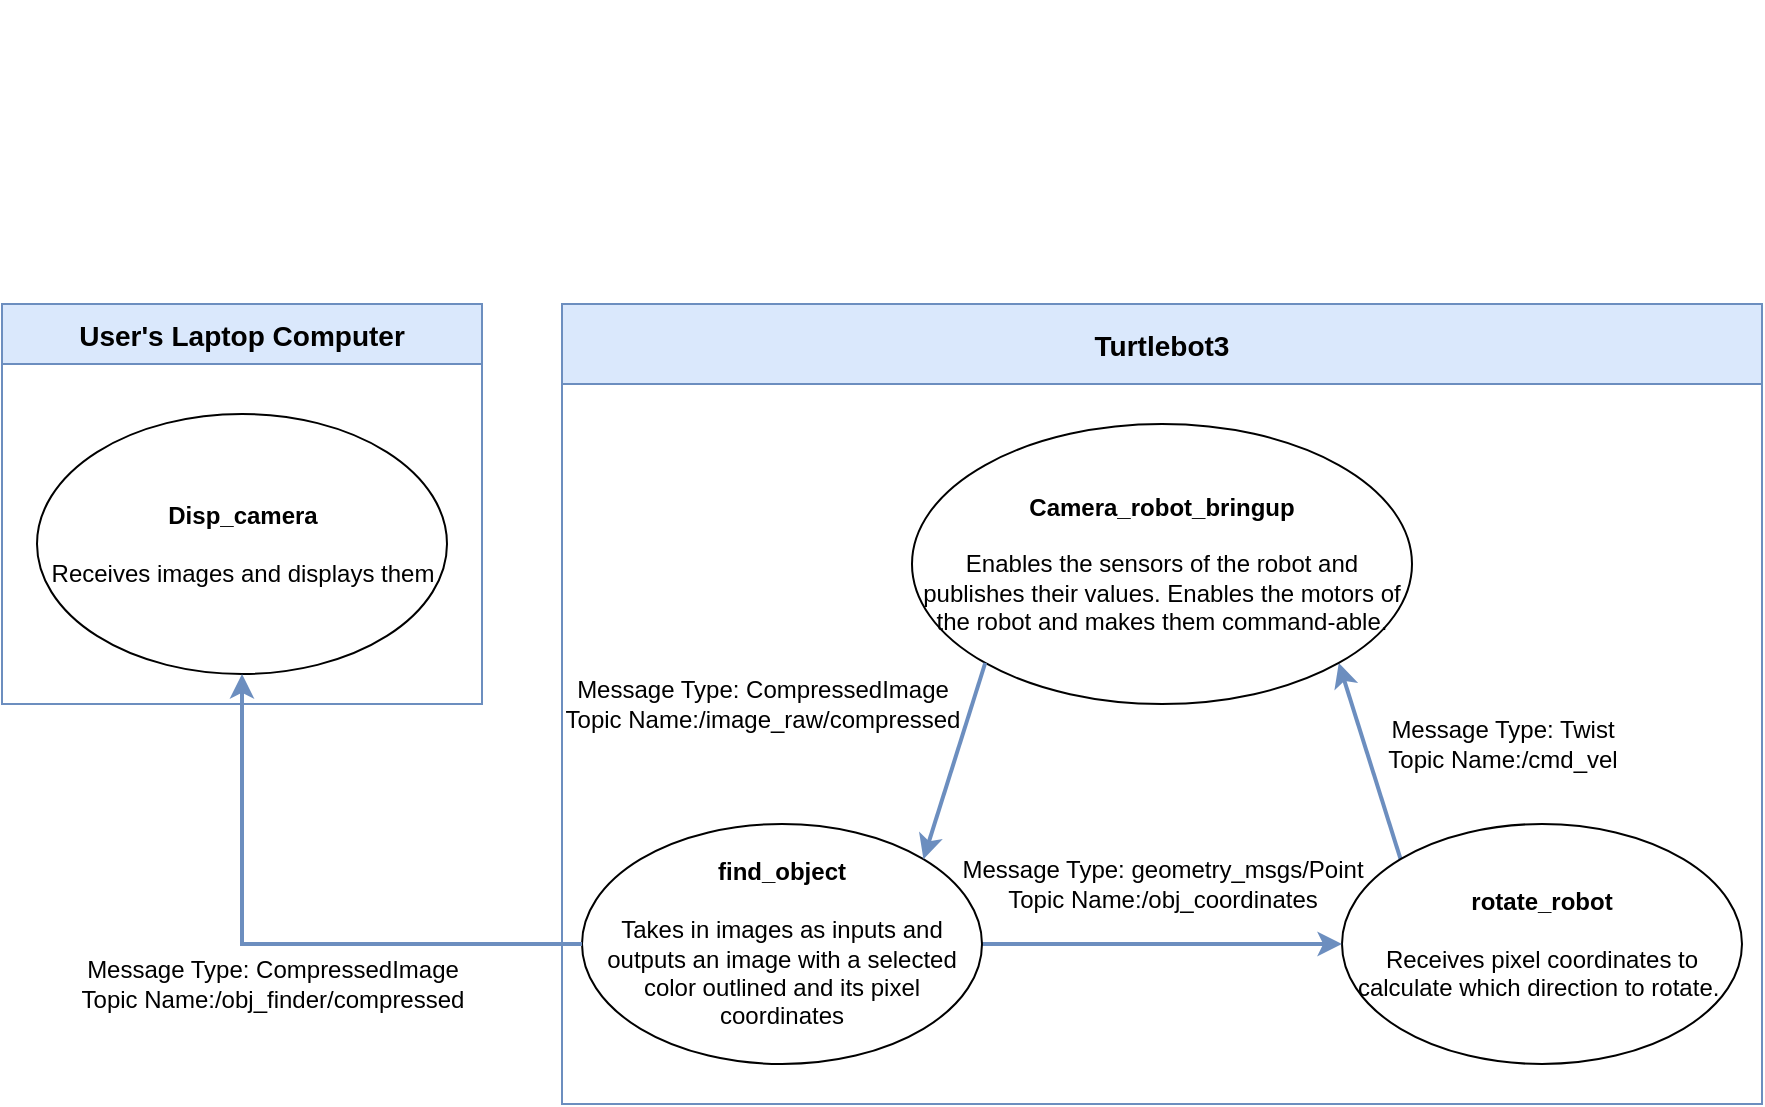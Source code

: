 <mxfile version="26.0.10">
  <diagram name="Page-1" id="00wZh-ol4it6JQkt7Gdd">
    <mxGraphModel dx="1434" dy="738" grid="1" gridSize="10" guides="1" tooltips="1" connect="1" arrows="1" fold="1" page="1" pageScale="1" pageWidth="850" pageHeight="1100" math="0" shadow="0">
      <root>
        <mxCell id="0" />
        <mxCell id="1" parent="0" />
        <mxCell id="07V669nHP71Aa5sQzjpy-11" value="Message Type: CompressedImage&lt;div&gt;Topic Name:/obj_finder/compressed&lt;/div&gt;" style="text;html=1;align=center;verticalAlign=middle;resizable=0;points=[];autosize=1;strokeColor=none;fillColor=none;" parent="1" vertex="1">
          <mxGeometry x="30" y="480" width="210" height="40" as="geometry" />
        </mxCell>
        <mxCell id="07V669nHP71Aa5sQzjpy-14" value="&lt;span style=&quot;color: rgba(0, 0, 0, 0); font-family: monospace; font-size: 0px; text-align: start;&quot;&gt;%3CmxGraphModel%3E%3Croot%3E%3CmxCell%20id%3D%220%22%2F%3E%3CmxCell%20id%3D%221%22%20parent%3D%220%22%2F%3E%3CmxCell%20id%3D%222%22%20value%3D%22Message%20Type%3A%20CompressedImage%26lt%3Bdiv%26gt%3BTopic%20Name%3A%2Ffind_object%2Fcompressed%26lt%3B%2Fdiv%26gt%3B%22%20style%3D%22text%3Bhtml%3D1%3Balign%3Dcenter%3BverticalAlign%3Dmiddle%3Bresizable%3D0%3Bpoints%3D%5B%5D%3Bautosize%3D1%3BstrokeColor%3Dnone%3BfillColor%3Dnone%3B%22%20vertex%3D%221%22%20parent%3D%221%22%3E%3CmxGeometry%20x%3D%22580%22%20y%3D%2273%22%20width%3D%22220%22%20height%3D%2240%22%20as%3D%22geometry%22%2F%3E%3C%2FmxCell%3E%3C%2Froot%3E%3C%2FmxGraphModel%3E&lt;/span&gt;" style="text;html=1;align=center;verticalAlign=middle;resizable=0;points=[];autosize=1;strokeColor=none;fillColor=none;" parent="1" vertex="1">
          <mxGeometry x="550" y="8" width="20" height="30" as="geometry" />
        </mxCell>
        <mxCell id="4XJyecxcwh25HMB2fOaj-1" value="User&#39;s Laptop Computer" style="swimlane;startSize=30;horizontal=1;containerType=tree;fontSize=14;fillColor=#dae8fc;strokeColor=#6c8ebf;" parent="1" vertex="1">
          <mxGeometry y="160" width="240" height="200" as="geometry">
            <mxRectangle x="470" y="400" width="120" height="30" as="alternateBounds" />
          </mxGeometry>
        </mxCell>
        <mxCell id="07V669nHP71Aa5sQzjpy-3" value="&lt;b&gt;Disp_camera&lt;/b&gt;&lt;div&gt;&lt;b&gt;&lt;br&gt;&lt;/b&gt;&lt;/div&gt;&lt;div&gt;Receives images and displays them&lt;/div&gt;" style="ellipse;whiteSpace=wrap;html=1;" parent="4XJyecxcwh25HMB2fOaj-1" vertex="1">
          <mxGeometry x="17.5" y="55" width="205" height="130" as="geometry" />
        </mxCell>
        <mxCell id="4XJyecxcwh25HMB2fOaj-4" value="Turtlebot3" style="swimlane;startSize=40;horizontal=1;containerType=tree;fontSize=14;fillColor=#dae8fc;strokeColor=#6c8ebf;" parent="1" vertex="1">
          <mxGeometry x="280" y="160" width="600" height="400" as="geometry">
            <mxRectangle x="470" y="400" width="120" height="30" as="alternateBounds" />
          </mxGeometry>
        </mxCell>
        <mxCell id="vDRKom8vyuA4q1xm1v_O-11" style="rounded=0;orthogonalLoop=1;jettySize=auto;html=1;exitX=0;exitY=0;exitDx=0;exitDy=0;entryX=1;entryY=1;entryDx=0;entryDy=0;strokeWidth=2;fillColor=#dae8fc;strokeColor=#6c8ebf;" edge="1" parent="4XJyecxcwh25HMB2fOaj-4" source="07V669nHP71Aa5sQzjpy-7" target="07V669nHP71Aa5sQzjpy-6">
          <mxGeometry relative="1" as="geometry" />
        </mxCell>
        <mxCell id="07V669nHP71Aa5sQzjpy-7" value="&lt;b&gt;rotate_robot&lt;/b&gt;&lt;div&gt;&lt;b&gt;&lt;br&gt;&lt;/b&gt;&lt;/div&gt;&lt;div&gt;Receives pixel coordinates to calculate which direction to rotate.&amp;nbsp;&lt;/div&gt;" style="ellipse;whiteSpace=wrap;html=1;" parent="4XJyecxcwh25HMB2fOaj-4" vertex="1">
          <mxGeometry x="390" y="260" width="200" height="120" as="geometry" />
        </mxCell>
        <mxCell id="07V669nHP71Aa5sQzjpy-12" value="Message Type: geometry_msgs/Point&lt;div&gt;Topic Name:/obj_coordinates&lt;/div&gt;" style="text;html=1;align=center;verticalAlign=middle;resizable=0;points=[];autosize=1;strokeColor=none;fillColor=none;" parent="4XJyecxcwh25HMB2fOaj-4" vertex="1">
          <mxGeometry x="190" y="270" width="220" height="40" as="geometry" />
        </mxCell>
        <mxCell id="vDRKom8vyuA4q1xm1v_O-9" style="edgeStyle=orthogonalEdgeStyle;rounded=0;orthogonalLoop=1;jettySize=auto;html=1;exitX=0;exitY=0.5;exitDx=0;exitDy=0;entryX=0;entryY=0.5;entryDx=0;entryDy=0;strokeWidth=2;fillColor=#dae8fc;strokeColor=#6c8ebf;" edge="1" parent="4XJyecxcwh25HMB2fOaj-4" source="07V669nHP71Aa5sQzjpy-4" target="07V669nHP71Aa5sQzjpy-7">
          <mxGeometry relative="1" as="geometry" />
        </mxCell>
        <mxCell id="07V669nHP71Aa5sQzjpy-4" value="&lt;b&gt;find_object&lt;/b&gt;&lt;div&gt;&lt;b&gt;&lt;br&gt;&lt;/b&gt;&lt;/div&gt;&lt;div&gt;Takes in images as inputs and outputs an image with a selected color outlined and its pixel coordinates&lt;/div&gt;" style="ellipse;whiteSpace=wrap;html=1;direction=west;" parent="4XJyecxcwh25HMB2fOaj-4" vertex="1">
          <mxGeometry x="10" y="260" width="200" height="120" as="geometry" />
        </mxCell>
        <mxCell id="07V669nHP71Aa5sQzjpy-6" value="&lt;b&gt;Camera_robot_bringup&lt;br&gt;&lt;/b&gt;&lt;div&gt;&lt;b&gt;&lt;br&gt;&lt;/b&gt;&lt;/div&gt;&lt;div&gt;Enables the sensors of the robot and publishes their values. Enables the motors of the robot and makes them command-able.&lt;/div&gt;" style="ellipse;whiteSpace=wrap;html=1;" parent="4XJyecxcwh25HMB2fOaj-4" vertex="1">
          <mxGeometry x="175" y="60" width="250" height="140" as="geometry" />
        </mxCell>
        <mxCell id="07V669nHP71Aa5sQzjpy-16" value="Message Type: CompressedImage&lt;div&gt;Topic Name:/image_raw/compressed&lt;/div&gt;" style="text;html=1;align=center;verticalAlign=middle;resizable=0;points=[];autosize=1;strokeColor=none;fillColor=none;" parent="4XJyecxcwh25HMB2fOaj-4" vertex="1">
          <mxGeometry x="-10" y="180" width="220" height="40" as="geometry" />
        </mxCell>
        <mxCell id="07V669nHP71Aa5sQzjpy-18" value="Message Type: Twist&lt;div&gt;Topic Name:/cmd_vel&lt;/div&gt;" style="text;html=1;align=center;verticalAlign=middle;resizable=0;points=[];autosize=1;strokeColor=none;fillColor=none;" parent="4XJyecxcwh25HMB2fOaj-4" vertex="1">
          <mxGeometry x="400" y="200" width="140" height="40" as="geometry" />
        </mxCell>
        <mxCell id="vDRKom8vyuA4q1xm1v_O-12" style="rounded=0;orthogonalLoop=1;jettySize=auto;html=1;exitX=0;exitY=1;exitDx=0;exitDy=0;entryX=0;entryY=1;entryDx=0;entryDy=0;strokeWidth=2;fillColor=#dae8fc;strokeColor=#6c8ebf;" edge="1" parent="4XJyecxcwh25HMB2fOaj-4" source="07V669nHP71Aa5sQzjpy-6" target="07V669nHP71Aa5sQzjpy-4">
          <mxGeometry relative="1" as="geometry">
            <mxPoint x="270.001" y="548.074" as="sourcePoint" />
            <mxPoint x="300.902" y="449.997" as="targetPoint" />
          </mxGeometry>
        </mxCell>
        <mxCell id="vDRKom8vyuA4q1xm1v_O-13" style="edgeStyle=orthogonalEdgeStyle;rounded=0;orthogonalLoop=1;jettySize=auto;html=1;exitX=1;exitY=0.5;exitDx=0;exitDy=0;entryX=0.5;entryY=1;entryDx=0;entryDy=0;strokeWidth=2;fillColor=#dae8fc;strokeColor=#6c8ebf;" edge="1" parent="1" source="07V669nHP71Aa5sQzjpy-4" target="07V669nHP71Aa5sQzjpy-3">
          <mxGeometry relative="1" as="geometry" />
        </mxCell>
      </root>
    </mxGraphModel>
  </diagram>
</mxfile>
